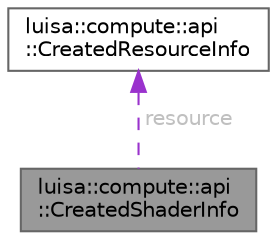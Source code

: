 digraph "luisa::compute::api::CreatedShaderInfo"
{
 // LATEX_PDF_SIZE
  bgcolor="transparent";
  edge [fontname=Helvetica,fontsize=10,labelfontname=Helvetica,labelfontsize=10];
  node [fontname=Helvetica,fontsize=10,shape=box,height=0.2,width=0.4];
  Node1 [id="Node000001",label="luisa::compute::api\l::CreatedShaderInfo",height=0.2,width=0.4,color="gray40", fillcolor="grey60", style="filled", fontcolor="black",tooltip=" "];
  Node2 -> Node1 [id="edge1_Node000001_Node000002",dir="back",color="darkorchid3",style="dashed",tooltip=" ",label=" resource",fontcolor="grey" ];
  Node2 [id="Node000002",label="luisa::compute::api\l::CreatedResourceInfo",height=0.2,width=0.4,color="gray40", fillcolor="white", style="filled",URL="$structluisa_1_1compute_1_1api_1_1_created_resource_info.html",tooltip=" "];
}

